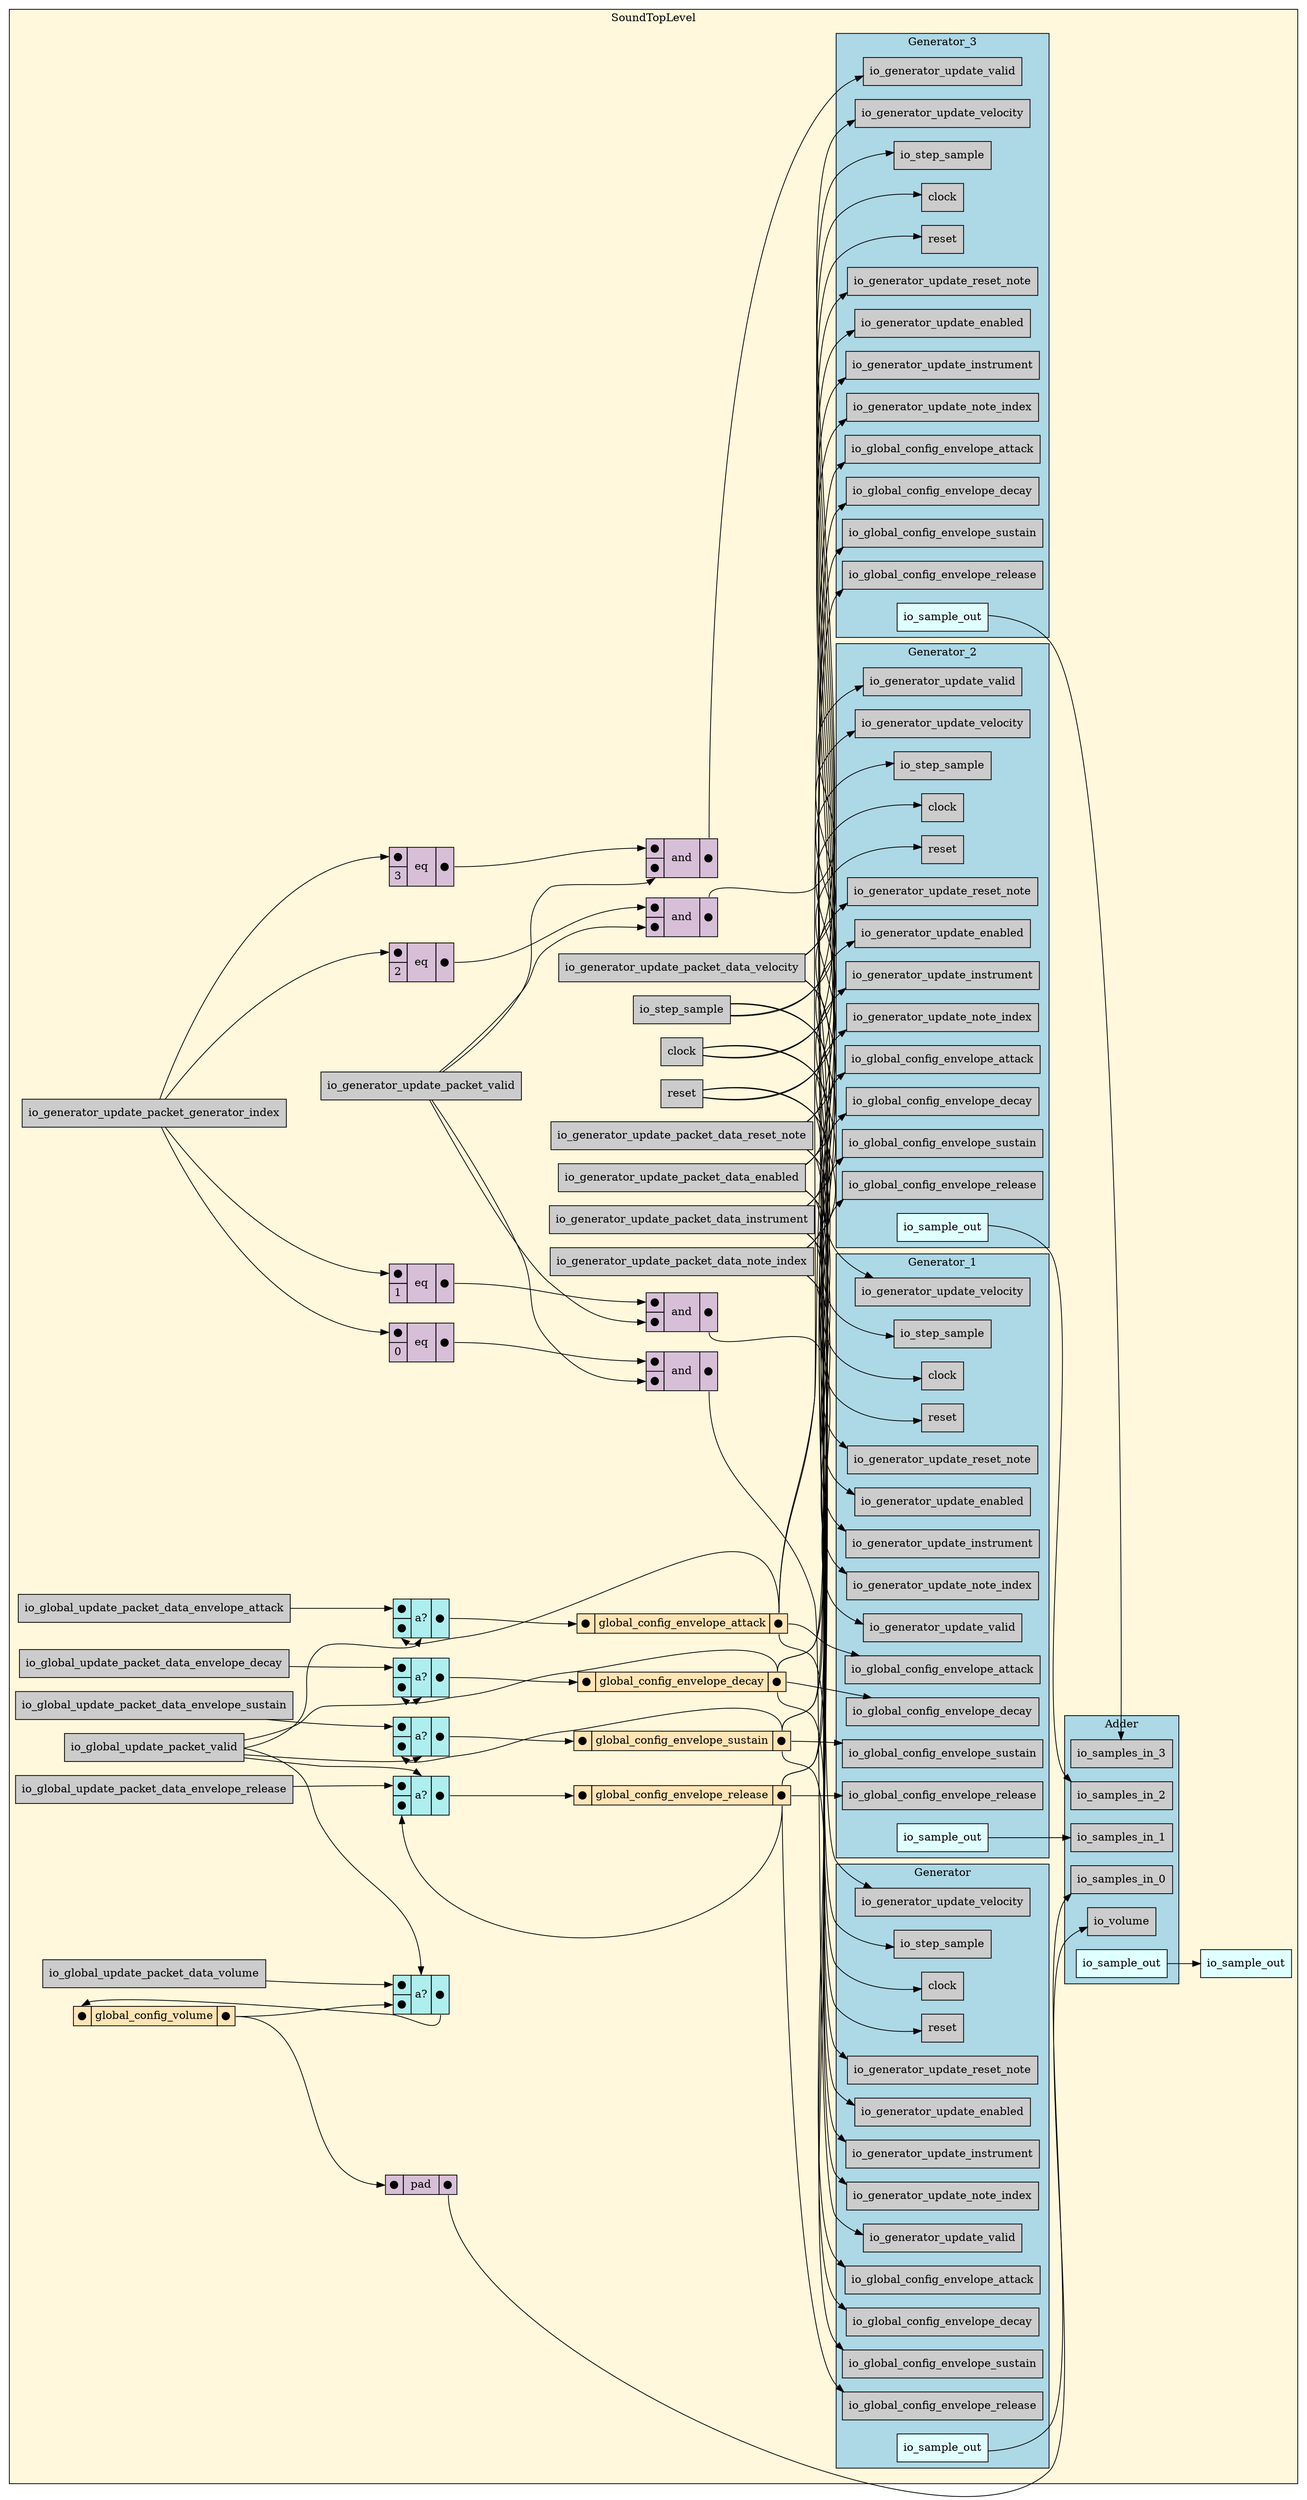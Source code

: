 digraph SoundTopLevel {
stylesheet = "styles.css"
rankdir="LR" 

subgraph cluster_SoundTopLevel {
  label="SoundTopLevel"
  URL=""
  bgcolor="#FFF8DC"
  cluster_SoundTopLevel_clock [shape = "rectangle" style="filled" fillcolor="#CCCCCC" label="clock" rank="0"]
     
cluster_SoundTopLevel_reset [shape = "rectangle" style="filled" fillcolor="#CCCCCC" label="reset" rank="0"]
     
cluster_SoundTopLevel_io_generator_update_packet_valid [shape = "rectangle" style="filled" fillcolor="#CCCCCC" label="io_generator_update_packet_valid" rank="0"]
     
cluster_SoundTopLevel_io_generator_update_packet_generator_index [shape = "rectangle" style="filled" fillcolor="#CCCCCC" label="io_generator_update_packet_generator_index" rank="0"]
     
cluster_SoundTopLevel_io_generator_update_packet_data_reset_note [shape = "rectangle" style="filled" fillcolor="#CCCCCC" label="io_generator_update_packet_data_reset_note" rank="0"]
     
cluster_SoundTopLevel_io_generator_update_packet_data_enabled [shape = "rectangle" style="filled" fillcolor="#CCCCCC" label="io_generator_update_packet_data_enabled" rank="0"]
     
cluster_SoundTopLevel_io_generator_update_packet_data_instrument [shape = "rectangle" style="filled" fillcolor="#CCCCCC" label="io_generator_update_packet_data_instrument" rank="0"]
     
cluster_SoundTopLevel_io_generator_update_packet_data_note_index [shape = "rectangle" style="filled" fillcolor="#CCCCCC" label="io_generator_update_packet_data_note_index" rank="0"]
     
cluster_SoundTopLevel_io_generator_update_packet_data_velocity [shape = "rectangle" style="filled" fillcolor="#CCCCCC" label="io_generator_update_packet_data_velocity" rank="0"]
     
cluster_SoundTopLevel_io_global_update_packet_valid [shape = "rectangle" style="filled" fillcolor="#CCCCCC" label="io_global_update_packet_valid" rank="0"]
     
cluster_SoundTopLevel_io_global_update_packet_data_volume [shape = "rectangle" style="filled" fillcolor="#CCCCCC" label="io_global_update_packet_data_volume" rank="0"]
     
cluster_SoundTopLevel_io_global_update_packet_data_envelope_attack [shape = "rectangle" style="filled" fillcolor="#CCCCCC" label="io_global_update_packet_data_envelope_attack" rank="0"]
     
cluster_SoundTopLevel_io_global_update_packet_data_envelope_decay [shape = "rectangle" style="filled" fillcolor="#CCCCCC" label="io_global_update_packet_data_envelope_decay" rank="0"]
     
cluster_SoundTopLevel_io_global_update_packet_data_envelope_sustain [shape = "rectangle" style="filled" fillcolor="#CCCCCC" label="io_global_update_packet_data_envelope_sustain" rank="0"]
     
cluster_SoundTopLevel_io_global_update_packet_data_envelope_release [shape = "rectangle" style="filled" fillcolor="#CCCCCC" label="io_global_update_packet_data_envelope_release" rank="0"]
     
cluster_SoundTopLevel_io_step_sample [shape = "rectangle" style="filled" fillcolor="#CCCCCC" label="io_step_sample" rank="0"]
     
cluster_SoundTopLevel_io_sample_out [shape = "rectangle" style="filled" fillcolor="#E0FFFF" label="io_sample_out" rank="1000"]
     

subgraph cluster_SoundTopLevel_Adder {
  label="Adder"
  URL="Adder.dot.svg"
  bgcolor="#ADD8E6"
  cluster_SoundTopLevel_Adder_io_volume [shape = "rectangle" style="filled" fillcolor="#CCCCCC" label="io_volume" rank="0"]
     
cluster_SoundTopLevel_Adder_io_samples_in_0 [shape = "rectangle" style="filled" fillcolor="#CCCCCC" label="io_samples_in_0" rank="0"]
     
cluster_SoundTopLevel_Adder_io_samples_in_1 [shape = "rectangle" style="filled" fillcolor="#CCCCCC" label="io_samples_in_1" rank="0"]
     
cluster_SoundTopLevel_Adder_io_samples_in_2 [shape = "rectangle" style="filled" fillcolor="#CCCCCC" label="io_samples_in_2" rank="0"]
     
cluster_SoundTopLevel_Adder_io_samples_in_3 [shape = "rectangle" style="filled" fillcolor="#CCCCCC" label="io_samples_in_3" rank="0"]
     
cluster_SoundTopLevel_Adder_io_sample_out [shape = "rectangle" style="filled" fillcolor="#E0FFFF" label="io_sample_out" rank="1000"]
     

  
  
  
}
     

subgraph cluster_SoundTopLevel_Generator {
  label="Generator"
  URL="Generator.dot.svg"
  bgcolor="#ADD8E6"
  cluster_SoundTopLevel_Generator_clock [shape = "rectangle" style="filled" fillcolor="#CCCCCC" label="clock" rank="0"]
     
cluster_SoundTopLevel_Generator_reset [shape = "rectangle" style="filled" fillcolor="#CCCCCC" label="reset" rank="0"]
     
cluster_SoundTopLevel_Generator_io_generator_update_valid [shape = "rectangle" style="filled" fillcolor="#CCCCCC" label="io_generator_update_valid" rank="0"]
     
cluster_SoundTopLevel_Generator_io_generator_update_reset_note [shape = "rectangle" style="filled" fillcolor="#CCCCCC" label="io_generator_update_reset_note" rank="0"]
     
cluster_SoundTopLevel_Generator_io_generator_update_enabled [shape = "rectangle" style="filled" fillcolor="#CCCCCC" label="io_generator_update_enabled" rank="0"]
     
cluster_SoundTopLevel_Generator_io_generator_update_instrument [shape = "rectangle" style="filled" fillcolor="#CCCCCC" label="io_generator_update_instrument" rank="0"]
     
cluster_SoundTopLevel_Generator_io_generator_update_note_index [shape = "rectangle" style="filled" fillcolor="#CCCCCC" label="io_generator_update_note_index" rank="0"]
     
cluster_SoundTopLevel_Generator_io_generator_update_velocity [shape = "rectangle" style="filled" fillcolor="#CCCCCC" label="io_generator_update_velocity" rank="0"]
     
cluster_SoundTopLevel_Generator_io_global_config_envelope_attack [shape = "rectangle" style="filled" fillcolor="#CCCCCC" label="io_global_config_envelope_attack" rank="0"]
     
cluster_SoundTopLevel_Generator_io_global_config_envelope_decay [shape = "rectangle" style="filled" fillcolor="#CCCCCC" label="io_global_config_envelope_decay" rank="0"]
     
cluster_SoundTopLevel_Generator_io_global_config_envelope_sustain [shape = "rectangle" style="filled" fillcolor="#CCCCCC" label="io_global_config_envelope_sustain" rank="0"]
     
cluster_SoundTopLevel_Generator_io_global_config_envelope_release [shape = "rectangle" style="filled" fillcolor="#CCCCCC" label="io_global_config_envelope_release" rank="0"]
     
cluster_SoundTopLevel_Generator_io_step_sample [shape = "rectangle" style="filled" fillcolor="#CCCCCC" label="io_step_sample" rank="0"]
     
cluster_SoundTopLevel_Generator_io_sample_out [shape = "rectangle" style="filled" fillcolor="#E0FFFF" label="io_sample_out" rank="1000"]
     

subgraph cluster_SoundTopLevel_Generator_Square {
  label="Square"
  URL="Square.dot.svg"
  bgcolor="#FFB6C1"
  

  
  
  
}
     

subgraph cluster_SoundTopLevel_Generator_Triangle {
  label="Triangle"
  URL="Triangle.dot.svg"
  bgcolor="#FFB6C1"
  

  
  
  
}
     

subgraph cluster_SoundTopLevel_Generator_Sawtooth {
  label="Sawtooth"
  URL="Sawtooth.dot.svg"
  bgcolor="#FFB6C1"
  

  
  
  
}
     

subgraph cluster_SoundTopLevel_Generator_Sine {
  label="Sine"
  URL="Sine.dot.svg"
  bgcolor="#FFB6C1"
  

  
  
  
}
     

subgraph cluster_SoundTopLevel_Generator_EnvelopeImpl {
  label="EnvelopeImpl"
  URL="EnvelopeImpl.dot.svg"
  bgcolor="#FFB6C1"
  

  
  
  
}
     

  
  
  
}
     

subgraph cluster_SoundTopLevel_Generator_1 {
  label="Generator_1"
  URL="Generator.dot.svg"
  bgcolor="#ADD8E6"
  cluster_SoundTopLevel_Generator_1_clock [shape = "rectangle" style="filled" fillcolor="#CCCCCC" label="clock" rank="0"]
     
cluster_SoundTopLevel_Generator_1_reset [shape = "rectangle" style="filled" fillcolor="#CCCCCC" label="reset" rank="0"]
     
cluster_SoundTopLevel_Generator_1_io_generator_update_valid [shape = "rectangle" style="filled" fillcolor="#CCCCCC" label="io_generator_update_valid" rank="0"]
     
cluster_SoundTopLevel_Generator_1_io_generator_update_reset_note [shape = "rectangle" style="filled" fillcolor="#CCCCCC" label="io_generator_update_reset_note" rank="0"]
     
cluster_SoundTopLevel_Generator_1_io_generator_update_enabled [shape = "rectangle" style="filled" fillcolor="#CCCCCC" label="io_generator_update_enabled" rank="0"]
     
cluster_SoundTopLevel_Generator_1_io_generator_update_instrument [shape = "rectangle" style="filled" fillcolor="#CCCCCC" label="io_generator_update_instrument" rank="0"]
     
cluster_SoundTopLevel_Generator_1_io_generator_update_note_index [shape = "rectangle" style="filled" fillcolor="#CCCCCC" label="io_generator_update_note_index" rank="0"]
     
cluster_SoundTopLevel_Generator_1_io_generator_update_velocity [shape = "rectangle" style="filled" fillcolor="#CCCCCC" label="io_generator_update_velocity" rank="0"]
     
cluster_SoundTopLevel_Generator_1_io_global_config_envelope_attack [shape = "rectangle" style="filled" fillcolor="#CCCCCC" label="io_global_config_envelope_attack" rank="0"]
     
cluster_SoundTopLevel_Generator_1_io_global_config_envelope_decay [shape = "rectangle" style="filled" fillcolor="#CCCCCC" label="io_global_config_envelope_decay" rank="0"]
     
cluster_SoundTopLevel_Generator_1_io_global_config_envelope_sustain [shape = "rectangle" style="filled" fillcolor="#CCCCCC" label="io_global_config_envelope_sustain" rank="0"]
     
cluster_SoundTopLevel_Generator_1_io_global_config_envelope_release [shape = "rectangle" style="filled" fillcolor="#CCCCCC" label="io_global_config_envelope_release" rank="0"]
     
cluster_SoundTopLevel_Generator_1_io_step_sample [shape = "rectangle" style="filled" fillcolor="#CCCCCC" label="io_step_sample" rank="0"]
     
cluster_SoundTopLevel_Generator_1_io_sample_out [shape = "rectangle" style="filled" fillcolor="#E0FFFF" label="io_sample_out" rank="1000"]
     

subgraph cluster_SoundTopLevel_Generator_1_Square {
  label="Square"
  URL="Square.dot.svg"
  bgcolor="#FFB6C1"
  

  
  
  
}
     

subgraph cluster_SoundTopLevel_Generator_1_Triangle {
  label="Triangle"
  URL="Triangle.dot.svg"
  bgcolor="#FFB6C1"
  

  
  
  
}
     

subgraph cluster_SoundTopLevel_Generator_1_Sawtooth {
  label="Sawtooth"
  URL="Sawtooth.dot.svg"
  bgcolor="#FFB6C1"
  

  
  
  
}
     

subgraph cluster_SoundTopLevel_Generator_1_Sine {
  label="Sine"
  URL="Sine.dot.svg"
  bgcolor="#FFB6C1"
  

  
  
  
}
     

subgraph cluster_SoundTopLevel_Generator_1_EnvelopeImpl {
  label="EnvelopeImpl"
  URL="EnvelopeImpl.dot.svg"
  bgcolor="#FFB6C1"
  

  
  
  
}
     

  
  
  
}
     

subgraph cluster_SoundTopLevel_Generator_2 {
  label="Generator_2"
  URL="Generator.dot.svg"
  bgcolor="#ADD8E6"
  cluster_SoundTopLevel_Generator_2_clock [shape = "rectangle" style="filled" fillcolor="#CCCCCC" label="clock" rank="0"]
     
cluster_SoundTopLevel_Generator_2_reset [shape = "rectangle" style="filled" fillcolor="#CCCCCC" label="reset" rank="0"]
     
cluster_SoundTopLevel_Generator_2_io_generator_update_valid [shape = "rectangle" style="filled" fillcolor="#CCCCCC" label="io_generator_update_valid" rank="0"]
     
cluster_SoundTopLevel_Generator_2_io_generator_update_reset_note [shape = "rectangle" style="filled" fillcolor="#CCCCCC" label="io_generator_update_reset_note" rank="0"]
     
cluster_SoundTopLevel_Generator_2_io_generator_update_enabled [shape = "rectangle" style="filled" fillcolor="#CCCCCC" label="io_generator_update_enabled" rank="0"]
     
cluster_SoundTopLevel_Generator_2_io_generator_update_instrument [shape = "rectangle" style="filled" fillcolor="#CCCCCC" label="io_generator_update_instrument" rank="0"]
     
cluster_SoundTopLevel_Generator_2_io_generator_update_note_index [shape = "rectangle" style="filled" fillcolor="#CCCCCC" label="io_generator_update_note_index" rank="0"]
     
cluster_SoundTopLevel_Generator_2_io_generator_update_velocity [shape = "rectangle" style="filled" fillcolor="#CCCCCC" label="io_generator_update_velocity" rank="0"]
     
cluster_SoundTopLevel_Generator_2_io_global_config_envelope_attack [shape = "rectangle" style="filled" fillcolor="#CCCCCC" label="io_global_config_envelope_attack" rank="0"]
     
cluster_SoundTopLevel_Generator_2_io_global_config_envelope_decay [shape = "rectangle" style="filled" fillcolor="#CCCCCC" label="io_global_config_envelope_decay" rank="0"]
     
cluster_SoundTopLevel_Generator_2_io_global_config_envelope_sustain [shape = "rectangle" style="filled" fillcolor="#CCCCCC" label="io_global_config_envelope_sustain" rank="0"]
     
cluster_SoundTopLevel_Generator_2_io_global_config_envelope_release [shape = "rectangle" style="filled" fillcolor="#CCCCCC" label="io_global_config_envelope_release" rank="0"]
     
cluster_SoundTopLevel_Generator_2_io_step_sample [shape = "rectangle" style="filled" fillcolor="#CCCCCC" label="io_step_sample" rank="0"]
     
cluster_SoundTopLevel_Generator_2_io_sample_out [shape = "rectangle" style="filled" fillcolor="#E0FFFF" label="io_sample_out" rank="1000"]
     

subgraph cluster_SoundTopLevel_Generator_2_Square {
  label="Square"
  URL="Square.dot.svg"
  bgcolor="#FFB6C1"
  

  
  
  
}
     

subgraph cluster_SoundTopLevel_Generator_2_Triangle {
  label="Triangle"
  URL="Triangle.dot.svg"
  bgcolor="#FFB6C1"
  

  
  
  
}
     

subgraph cluster_SoundTopLevel_Generator_2_Sawtooth {
  label="Sawtooth"
  URL="Sawtooth.dot.svg"
  bgcolor="#FFB6C1"
  

  
  
  
}
     

subgraph cluster_SoundTopLevel_Generator_2_Sine {
  label="Sine"
  URL="Sine.dot.svg"
  bgcolor="#FFB6C1"
  

  
  
  
}
     

subgraph cluster_SoundTopLevel_Generator_2_EnvelopeImpl {
  label="EnvelopeImpl"
  URL="EnvelopeImpl.dot.svg"
  bgcolor="#FFB6C1"
  

  
  
  
}
     

  
  
  
}
     

subgraph cluster_SoundTopLevel_Generator_3 {
  label="Generator_3"
  URL="Generator.dot.svg"
  bgcolor="#ADD8E6"
  cluster_SoundTopLevel_Generator_3_clock [shape = "rectangle" style="filled" fillcolor="#CCCCCC" label="clock" rank="0"]
     
cluster_SoundTopLevel_Generator_3_reset [shape = "rectangle" style="filled" fillcolor="#CCCCCC" label="reset" rank="0"]
     
cluster_SoundTopLevel_Generator_3_io_generator_update_valid [shape = "rectangle" style="filled" fillcolor="#CCCCCC" label="io_generator_update_valid" rank="0"]
     
cluster_SoundTopLevel_Generator_3_io_generator_update_reset_note [shape = "rectangle" style="filled" fillcolor="#CCCCCC" label="io_generator_update_reset_note" rank="0"]
     
cluster_SoundTopLevel_Generator_3_io_generator_update_enabled [shape = "rectangle" style="filled" fillcolor="#CCCCCC" label="io_generator_update_enabled" rank="0"]
     
cluster_SoundTopLevel_Generator_3_io_generator_update_instrument [shape = "rectangle" style="filled" fillcolor="#CCCCCC" label="io_generator_update_instrument" rank="0"]
     
cluster_SoundTopLevel_Generator_3_io_generator_update_note_index [shape = "rectangle" style="filled" fillcolor="#CCCCCC" label="io_generator_update_note_index" rank="0"]
     
cluster_SoundTopLevel_Generator_3_io_generator_update_velocity [shape = "rectangle" style="filled" fillcolor="#CCCCCC" label="io_generator_update_velocity" rank="0"]
     
cluster_SoundTopLevel_Generator_3_io_global_config_envelope_attack [shape = "rectangle" style="filled" fillcolor="#CCCCCC" label="io_global_config_envelope_attack" rank="0"]
     
cluster_SoundTopLevel_Generator_3_io_global_config_envelope_decay [shape = "rectangle" style="filled" fillcolor="#CCCCCC" label="io_global_config_envelope_decay" rank="0"]
     
cluster_SoundTopLevel_Generator_3_io_global_config_envelope_sustain [shape = "rectangle" style="filled" fillcolor="#CCCCCC" label="io_global_config_envelope_sustain" rank="0"]
     
cluster_SoundTopLevel_Generator_3_io_global_config_envelope_release [shape = "rectangle" style="filled" fillcolor="#CCCCCC" label="io_global_config_envelope_release" rank="0"]
     
cluster_SoundTopLevel_Generator_3_io_step_sample [shape = "rectangle" style="filled" fillcolor="#CCCCCC" label="io_step_sample" rank="0"]
     
cluster_SoundTopLevel_Generator_3_io_sample_out [shape = "rectangle" style="filled" fillcolor="#E0FFFF" label="io_sample_out" rank="1000"]
     

subgraph cluster_SoundTopLevel_Generator_3_Square {
  label="Square"
  URL="Square.dot.svg"
  bgcolor="#FFB6C1"
  

  
  
  
}
     

subgraph cluster_SoundTopLevel_Generator_3_Triangle {
  label="Triangle"
  URL="Triangle.dot.svg"
  bgcolor="#FFB6C1"
  

  
  
  
}
     

subgraph cluster_SoundTopLevel_Generator_3_Sawtooth {
  label="Sawtooth"
  URL="Sawtooth.dot.svg"
  bgcolor="#FFB6C1"
  

  
  
  
}
     

subgraph cluster_SoundTopLevel_Generator_3_Sine {
  label="Sine"
  URL="Sine.dot.svg"
  bgcolor="#FFB6C1"
  

  
  
  
}
     

subgraph cluster_SoundTopLevel_Generator_3_EnvelopeImpl {
  label="EnvelopeImpl"
  URL="EnvelopeImpl.dot.svg"
  bgcolor="#FFB6C1"
  

  
  
  
}
     

  
  
  
}
     
struct_cluster_SoundTopLevel_global_config_volume [shape="plaintext" label=<
<TABLE BORDER="0" CELLBORDER="1" CELLSPACING="0" CELLPADDING="4" BGCOLOR="#FFE4B5">
  <TR>
    <TD PORT="in">&#x25cf;</TD>
    <TD>global_config_volume</TD>
    <TD PORT="out">&#x25cf;</TD>
  </TR>
</TABLE>>];
struct_cluster_SoundTopLevel_global_config_envelope_attack [shape="plaintext" label=<
<TABLE BORDER="0" CELLBORDER="1" CELLSPACING="0" CELLPADDING="4" BGCOLOR="#FFE4B5">
  <TR>
    <TD PORT="in">&#x25cf;</TD>
    <TD>global_config_envelope_attack</TD>
    <TD PORT="out">&#x25cf;</TD>
  </TR>
</TABLE>>];
struct_cluster_SoundTopLevel_global_config_envelope_decay [shape="plaintext" label=<
<TABLE BORDER="0" CELLBORDER="1" CELLSPACING="0" CELLPADDING="4" BGCOLOR="#FFE4B5">
  <TR>
    <TD PORT="in">&#x25cf;</TD>
    <TD>global_config_envelope_decay</TD>
    <TD PORT="out">&#x25cf;</TD>
  </TR>
</TABLE>>];
struct_cluster_SoundTopLevel_global_config_envelope_sustain [shape="plaintext" label=<
<TABLE BORDER="0" CELLBORDER="1" CELLSPACING="0" CELLPADDING="4" BGCOLOR="#FFE4B5">
  <TR>
    <TD PORT="in">&#x25cf;</TD>
    <TD>global_config_envelope_sustain</TD>
    <TD PORT="out">&#x25cf;</TD>
  </TR>
</TABLE>>];
struct_cluster_SoundTopLevel_global_config_envelope_release [shape="plaintext" label=<
<TABLE BORDER="0" CELLBORDER="1" CELLSPACING="0" CELLPADDING="4" BGCOLOR="#FFE4B5">
  <TR>
    <TD PORT="in">&#x25cf;</TD>
    <TD>global_config_envelope_release</TD>
    <TD PORT="out">&#x25cf;</TD>
  </TR>
</TABLE>>];

mux_850282509 [shape = "plaintext" label=<
<TABLE BORDER="0" CELLBORDER="1" CELLSPACING="0" CELLPADDING="4" BGCOLOR="#AFEEEE">
  <TR>
    <TD PORT="in1">&#x25cf;</TD>
    <TD ROWSPAN="2" PORT="select">a?</TD>
    <TD ROWSPAN="2" PORT="out">&#x25cf;</TD>
  </TR>
  <TR>
    <TD PORT="in2">&#x25cf;</TD>
  </TR>
</TABLE>>];
       

mux_1798219019 [shape = "plaintext" label=<
<TABLE BORDER="0" CELLBORDER="1" CELLSPACING="0" CELLPADDING="4" BGCOLOR="#AFEEEE">
  <TR>
    <TD PORT="in1">&#x25cf;</TD>
    <TD ROWSPAN="2" PORT="select">a?</TD>
    <TD ROWSPAN="2" PORT="out">&#x25cf;</TD>
  </TR>
  <TR>
    <TD PORT="in2">&#x25cf;</TD>
  </TR>
</TABLE>>];
       

mux_145889085 [shape = "plaintext" label=<
<TABLE BORDER="0" CELLBORDER="1" CELLSPACING="0" CELLPADDING="4" BGCOLOR="#AFEEEE">
  <TR>
    <TD PORT="in1">&#x25cf;</TD>
    <TD ROWSPAN="2" PORT="select">a?</TD>
    <TD ROWSPAN="2" PORT="out">&#x25cf;</TD>
  </TR>
  <TR>
    <TD PORT="in2">&#x25cf;</TD>
  </TR>
</TABLE>>];
       

mux_982468485 [shape = "plaintext" label=<
<TABLE BORDER="0" CELLBORDER="1" CELLSPACING="0" CELLPADDING="4" BGCOLOR="#AFEEEE">
  <TR>
    <TD PORT="in1">&#x25cf;</TD>
    <TD ROWSPAN="2" PORT="select">a?</TD>
    <TD ROWSPAN="2" PORT="out">&#x25cf;</TD>
  </TR>
  <TR>
    <TD PORT="in2">&#x25cf;</TD>
  </TR>
</TABLE>>];
       

mux_1088026183 [shape = "plaintext" label=<
<TABLE BORDER="0" CELLBORDER="1" CELLSPACING="0" CELLPADDING="4" BGCOLOR="#AFEEEE">
  <TR>
    <TD PORT="in1">&#x25cf;</TD>
    <TD ROWSPAN="2" PORT="select">a?</TD>
    <TD ROWSPAN="2" PORT="out">&#x25cf;</TD>
  </TR>
  <TR>
    <TD PORT="in2">&#x25cf;</TD>
  </TR>
</TABLE>>];
       

op_pad_167 [shape = "plaintext" label=<
<TABLE BORDER="0" CELLBORDER="1" CELLSPACING="0" CELLPADDING="4" BGCOLOR="#D8BFD8">
  <TR>
    <TD PORT="in1">&#x25cf;</TD>
    <TD > pad </TD>
    <TD PORT="out">&#x25cf;</TD>
  </TR>
</TABLE>>];
       

op_and_168 [shape = "plaintext" label=<
<TABLE BORDER="0" CELLBORDER="1" CELLSPACING="0" CELLPADDING="4" BGCOLOR="#D8BFD8">
  <TR>
    <TD PORT="in1">&#x25cf;</TD>
    <TD ROWSPAN="2" > and </TD>
    <TD ROWSPAN="2" PORT="out">&#x25cf;</TD>
  </TR>
  <TR>
    <TD PORT="in2">&#x25cf;</TD>
  </TR>
</TABLE>>];
       

op_eq_169 [shape = "plaintext" label=<
<TABLE BORDER="0" CELLBORDER="1" CELLSPACING="0" CELLPADDING="4" BGCOLOR="#D8BFD8">
  <TR>
    <TD PORT="in1">&#x25cf;</TD>
    <TD ROWSPAN="2" > eq </TD>
    <TD ROWSPAN="2" PORT="out">&#x25cf;</TD>
  </TR>
  <TR>
    <TD PORT="in2">0</TD>
  </TR>
</TABLE>>];
       

op_and_170 [shape = "plaintext" label=<
<TABLE BORDER="0" CELLBORDER="1" CELLSPACING="0" CELLPADDING="4" BGCOLOR="#D8BFD8">
  <TR>
    <TD PORT="in1">&#x25cf;</TD>
    <TD ROWSPAN="2" > and </TD>
    <TD ROWSPAN="2" PORT="out">&#x25cf;</TD>
  </TR>
  <TR>
    <TD PORT="in2">&#x25cf;</TD>
  </TR>
</TABLE>>];
       

op_eq_171 [shape = "plaintext" label=<
<TABLE BORDER="0" CELLBORDER="1" CELLSPACING="0" CELLPADDING="4" BGCOLOR="#D8BFD8">
  <TR>
    <TD PORT="in1">&#x25cf;</TD>
    <TD ROWSPAN="2" > eq </TD>
    <TD ROWSPAN="2" PORT="out">&#x25cf;</TD>
  </TR>
  <TR>
    <TD PORT="in2">1</TD>
  </TR>
</TABLE>>];
       

op_and_172 [shape = "plaintext" label=<
<TABLE BORDER="0" CELLBORDER="1" CELLSPACING="0" CELLPADDING="4" BGCOLOR="#D8BFD8">
  <TR>
    <TD PORT="in1">&#x25cf;</TD>
    <TD ROWSPAN="2" > and </TD>
    <TD ROWSPAN="2" PORT="out">&#x25cf;</TD>
  </TR>
  <TR>
    <TD PORT="in2">&#x25cf;</TD>
  </TR>
</TABLE>>];
       

op_eq_173 [shape = "plaintext" label=<
<TABLE BORDER="0" CELLBORDER="1" CELLSPACING="0" CELLPADDING="4" BGCOLOR="#D8BFD8">
  <TR>
    <TD PORT="in1">&#x25cf;</TD>
    <TD ROWSPAN="2" > eq </TD>
    <TD ROWSPAN="2" PORT="out">&#x25cf;</TD>
  </TR>
  <TR>
    <TD PORT="in2">2</TD>
  </TR>
</TABLE>>];
       

op_and_174 [shape = "plaintext" label=<
<TABLE BORDER="0" CELLBORDER="1" CELLSPACING="0" CELLPADDING="4" BGCOLOR="#D8BFD8">
  <TR>
    <TD PORT="in1">&#x25cf;</TD>
    <TD ROWSPAN="2" > and </TD>
    <TD ROWSPAN="2" PORT="out">&#x25cf;</TD>
  </TR>
  <TR>
    <TD PORT="in2">&#x25cf;</TD>
  </TR>
</TABLE>>];
       

op_eq_175 [shape = "plaintext" label=<
<TABLE BORDER="0" CELLBORDER="1" CELLSPACING="0" CELLPADDING="4" BGCOLOR="#D8BFD8">
  <TR>
    <TD PORT="in1">&#x25cf;</TD>
    <TD ROWSPAN="2" > eq </TD>
    <TD ROWSPAN="2" PORT="out">&#x25cf;</TD>
  </TR>
  <TR>
    <TD PORT="in2">3</TD>
  </TR>
</TABLE>>];
       

  cluster_SoundTopLevel_io_global_update_packet_valid -> mux_982468485:select
  cluster_SoundTopLevel_io_generator_update_packet_data_note_index -> cluster_SoundTopLevel_Generator_io_generator_update_note_index
  cluster_SoundTopLevel_io_generator_update_packet_data_instrument -> cluster_SoundTopLevel_Generator_3_io_generator_update_instrument
  cluster_SoundTopLevel_io_global_update_packet_data_envelope_release -> mux_1088026183:in1
  cluster_SoundTopLevel_io_generator_update_packet_generator_index -> op_eq_171:in1
  struct_cluster_SoundTopLevel_global_config_volume:out -> mux_850282509:in2
  struct_cluster_SoundTopLevel_global_config_envelope_sustain:out -> cluster_SoundTopLevel_Generator_3_io_global_config_envelope_sustain
  cluster_SoundTopLevel_clock -> cluster_SoundTopLevel_Generator_clock
  struct_cluster_SoundTopLevel_global_config_envelope_release:out -> cluster_SoundTopLevel_Generator_io_global_config_envelope_release
  cluster_SoundTopLevel_io_generator_update_packet_data_velocity -> cluster_SoundTopLevel_Generator_io_generator_update_velocity
  cluster_SoundTopLevel_io_generator_update_packet_generator_index -> op_eq_175:in1
  cluster_SoundTopLevel_clock -> cluster_SoundTopLevel_Generator_3_clock
  struct_cluster_SoundTopLevel_global_config_envelope_release:out -> cluster_SoundTopLevel_Generator_1_io_global_config_envelope_release
  cluster_SoundTopLevel_Generator_3_io_sample_out -> cluster_SoundTopLevel_Adder_io_samples_in_3
  cluster_SoundTopLevel_io_global_update_packet_valid -> mux_1798219019:select
  struct_cluster_SoundTopLevel_global_config_envelope_attack:out -> mux_1798219019:in2
  op_eq_169:out -> op_and_168:in1
  cluster_SoundTopLevel_reset -> cluster_SoundTopLevel_Generator_1_reset
  struct_cluster_SoundTopLevel_global_config_envelope_release:out -> cluster_SoundTopLevel_Generator_2_io_global_config_envelope_release
  cluster_SoundTopLevel_io_global_update_packet_data_envelope_sustain -> mux_982468485:in1
  cluster_SoundTopLevel_io_generator_update_packet_data_velocity -> cluster_SoundTopLevel_Generator_2_io_generator_update_velocity
  op_eq_171:out -> op_and_170:in1
  mux_850282509:out -> struct_cluster_SoundTopLevel_global_config_volume:in
  cluster_SoundTopLevel_io_generator_update_packet_data_enabled -> cluster_SoundTopLevel_Generator_2_io_generator_update_enabled
  op_eq_175:out -> op_and_174:in1
  cluster_SoundTopLevel_Generator_io_sample_out -> cluster_SoundTopLevel_Adder_io_samples_in_0
  cluster_SoundTopLevel_io_generator_update_packet_data_velocity -> cluster_SoundTopLevel_Generator_1_io_generator_update_velocity
  cluster_SoundTopLevel_io_generator_update_packet_data_note_index -> cluster_SoundTopLevel_Generator_3_io_generator_update_note_index
  op_pad_167:out -> cluster_SoundTopLevel_Adder_io_volume
  cluster_SoundTopLevel_io_generator_update_packet_data_enabled -> cluster_SoundTopLevel_Generator_io_generator_update_enabled
  cluster_SoundTopLevel_io_generator_update_packet_data_reset_note -> cluster_SoundTopLevel_Generator_1_io_generator_update_reset_note
  mux_982468485:out -> struct_cluster_SoundTopLevel_global_config_envelope_sustain:in
  cluster_SoundTopLevel_io_generator_update_packet_data_velocity -> cluster_SoundTopLevel_Generator_3_io_generator_update_velocity
  cluster_SoundTopLevel_io_global_update_packet_data_volume -> mux_850282509:in1
  cluster_SoundTopLevel_io_step_sample -> cluster_SoundTopLevel_Generator_3_io_step_sample
  struct_cluster_SoundTopLevel_global_config_envelope_attack:out -> cluster_SoundTopLevel_Generator_1_io_global_config_envelope_attack
  cluster_SoundTopLevel_io_generator_update_packet_data_instrument -> cluster_SoundTopLevel_Generator_1_io_generator_update_instrument
  struct_cluster_SoundTopLevel_global_config_envelope_decay:out -> cluster_SoundTopLevel_Generator_io_global_config_envelope_decay
  cluster_SoundTopLevel_io_generator_update_packet_data_reset_note -> cluster_SoundTopLevel_Generator_2_io_generator_update_reset_note
  cluster_SoundTopLevel_clock -> cluster_SoundTopLevel_Generator_2_clock
  cluster_SoundTopLevel_io_generator_update_packet_valid -> op_and_172:in2
  struct_cluster_SoundTopLevel_global_config_envelope_release:out -> cluster_SoundTopLevel_Generator_3_io_global_config_envelope_release
  struct_cluster_SoundTopLevel_global_config_envelope_decay:out -> cluster_SoundTopLevel_Generator_1_io_global_config_envelope_decay
  cluster_SoundTopLevel_io_step_sample -> cluster_SoundTopLevel_Generator_io_step_sample
  mux_1088026183:out -> struct_cluster_SoundTopLevel_global_config_envelope_release:in
  cluster_SoundTopLevel_io_global_update_packet_data_envelope_attack -> mux_1798219019:in1
  struct_cluster_SoundTopLevel_global_config_envelope_sustain:out -> cluster_SoundTopLevel_Generator_io_global_config_envelope_sustain
  cluster_SoundTopLevel_Generator_2_io_sample_out -> cluster_SoundTopLevel_Adder_io_samples_in_2
  struct_cluster_SoundTopLevel_global_config_envelope_decay:out -> mux_145889085:in2
  struct_cluster_SoundTopLevel_global_config_envelope_sustain:out -> cluster_SoundTopLevel_Generator_1_io_global_config_envelope_sustain
  cluster_SoundTopLevel_io_generator_update_packet_data_enabled -> cluster_SoundTopLevel_Generator_1_io_generator_update_enabled
  cluster_SoundTopLevel_reset -> cluster_SoundTopLevel_Generator_3_reset
  cluster_SoundTopLevel_io_global_update_packet_valid -> mux_1088026183:select
  cluster_SoundTopLevel_reset -> cluster_SoundTopLevel_Generator_reset
  struct_cluster_SoundTopLevel_global_config_envelope_release:out -> mux_1088026183:in2
  struct_cluster_SoundTopLevel_global_config_envelope_attack:out -> cluster_SoundTopLevel_Generator_2_io_global_config_envelope_attack
  cluster_SoundTopLevel_io_generator_update_packet_data_note_index -> cluster_SoundTopLevel_Generator_1_io_generator_update_note_index
  cluster_SoundTopLevel_io_global_update_packet_valid -> mux_145889085:select
  struct_cluster_SoundTopLevel_global_config_envelope_decay:out -> cluster_SoundTopLevel_Generator_2_io_global_config_envelope_decay
  cluster_SoundTopLevel_io_generator_update_packet_generator_index -> op_eq_173:in1
  op_and_174:out -> cluster_SoundTopLevel_Generator_3_io_generator_update_valid
  cluster_SoundTopLevel_clock -> cluster_SoundTopLevel_Generator_1_clock
  cluster_SoundTopLevel_io_generator_update_packet_data_reset_note -> cluster_SoundTopLevel_Generator_io_generator_update_reset_note
  cluster_SoundTopLevel_io_step_sample -> cluster_SoundTopLevel_Generator_2_io_step_sample
  struct_cluster_SoundTopLevel_global_config_envelope_attack:out -> cluster_SoundTopLevel_Generator_3_io_global_config_envelope_attack
  cluster_SoundTopLevel_io_generator_update_packet_data_instrument -> cluster_SoundTopLevel_Generator_2_io_generator_update_instrument
  mux_145889085:out -> struct_cluster_SoundTopLevel_global_config_envelope_decay:in
  struct_cluster_SoundTopLevel_global_config_volume:out -> op_pad_167:in1
  op_and_172:out -> cluster_SoundTopLevel_Generator_2_io_generator_update_valid
  cluster_SoundTopLevel_io_generator_update_packet_data_reset_note -> cluster_SoundTopLevel_Generator_3_io_generator_update_reset_note
  cluster_SoundTopLevel_reset -> cluster_SoundTopLevel_Generator_2_reset
  cluster_SoundTopLevel_io_generator_update_packet_valid -> op_and_168:in2
  cluster_SoundTopLevel_io_generator_update_packet_data_instrument -> cluster_SoundTopLevel_Generator_io_generator_update_instrument
  struct_cluster_SoundTopLevel_global_config_envelope_decay:out -> cluster_SoundTopLevel_Generator_3_io_global_config_envelope_decay
  struct_cluster_SoundTopLevel_global_config_envelope_sustain:out -> cluster_SoundTopLevel_Generator_2_io_global_config_envelope_sustain
  cluster_SoundTopLevel_io_step_sample -> cluster_SoundTopLevel_Generator_1_io_step_sample
  cluster_SoundTopLevel_io_generator_update_packet_data_enabled -> cluster_SoundTopLevel_Generator_3_io_generator_update_enabled
  op_eq_173:out -> op_and_172:in1
  cluster_SoundTopLevel_io_generator_update_packet_valid -> op_and_170:in2
  struct_cluster_SoundTopLevel_global_config_envelope_sustain:out -> mux_982468485:in2
  cluster_SoundTopLevel_io_generator_update_packet_valid -> op_and_174:in2
  op_and_168:out -> cluster_SoundTopLevel_Generator_io_generator_update_valid
  cluster_SoundTopLevel_Generator_1_io_sample_out -> cluster_SoundTopLevel_Adder_io_samples_in_1
  op_and_170:out -> cluster_SoundTopLevel_Generator_1_io_generator_update_valid
  cluster_SoundTopLevel_io_global_update_packet_valid -> mux_850282509:select
  cluster_SoundTopLevel_io_global_update_packet_data_envelope_decay -> mux_145889085:in1
  cluster_SoundTopLevel_io_generator_update_packet_data_note_index -> cluster_SoundTopLevel_Generator_2_io_generator_update_note_index
  cluster_SoundTopLevel_io_generator_update_packet_generator_index -> op_eq_169:in1
  struct_cluster_SoundTopLevel_global_config_envelope_attack:out -> cluster_SoundTopLevel_Generator_io_global_config_envelope_attack
  cluster_SoundTopLevel_Adder_io_sample_out -> cluster_SoundTopLevel_io_sample_out
  mux_1798219019:out -> struct_cluster_SoundTopLevel_global_config_envelope_attack:in
  
  
}
     
}
